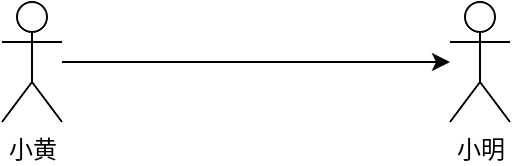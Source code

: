 <mxfile version="14.9.6" type="github">
  <diagram id="OkaMXKPVzvulaY8ZSA5U" name="Page-1">
    <mxGraphModel dx="946" dy="517" grid="1" gridSize="10" guides="1" tooltips="1" connect="1" arrows="1" fold="1" page="1" pageScale="1" pageWidth="827" pageHeight="1169" math="0" shadow="0">
      <root>
        <mxCell id="0" />
        <mxCell id="1" parent="0" />
        <mxCell id="YCv4imGaxoh3ncbBao5J-3" value="" style="edgeStyle=orthogonalEdgeStyle;rounded=0;orthogonalLoop=1;jettySize=auto;html=1;" edge="1" parent="1" source="YCv4imGaxoh3ncbBao5J-1" target="YCv4imGaxoh3ncbBao5J-2">
          <mxGeometry relative="1" as="geometry" />
        </mxCell>
        <mxCell id="YCv4imGaxoh3ncbBao5J-1" value="小黄" style="shape=umlActor;verticalLabelPosition=bottom;verticalAlign=top;html=1;outlineConnect=0;" vertex="1" parent="1">
          <mxGeometry x="160" y="120" width="30" height="60" as="geometry" />
        </mxCell>
        <mxCell id="YCv4imGaxoh3ncbBao5J-2" value="小明" style="shape=umlActor;verticalLabelPosition=bottom;verticalAlign=top;html=1;outlineConnect=0;" vertex="1" parent="1">
          <mxGeometry x="384" y="120" width="30" height="60" as="geometry" />
        </mxCell>
      </root>
    </mxGraphModel>
  </diagram>
</mxfile>
